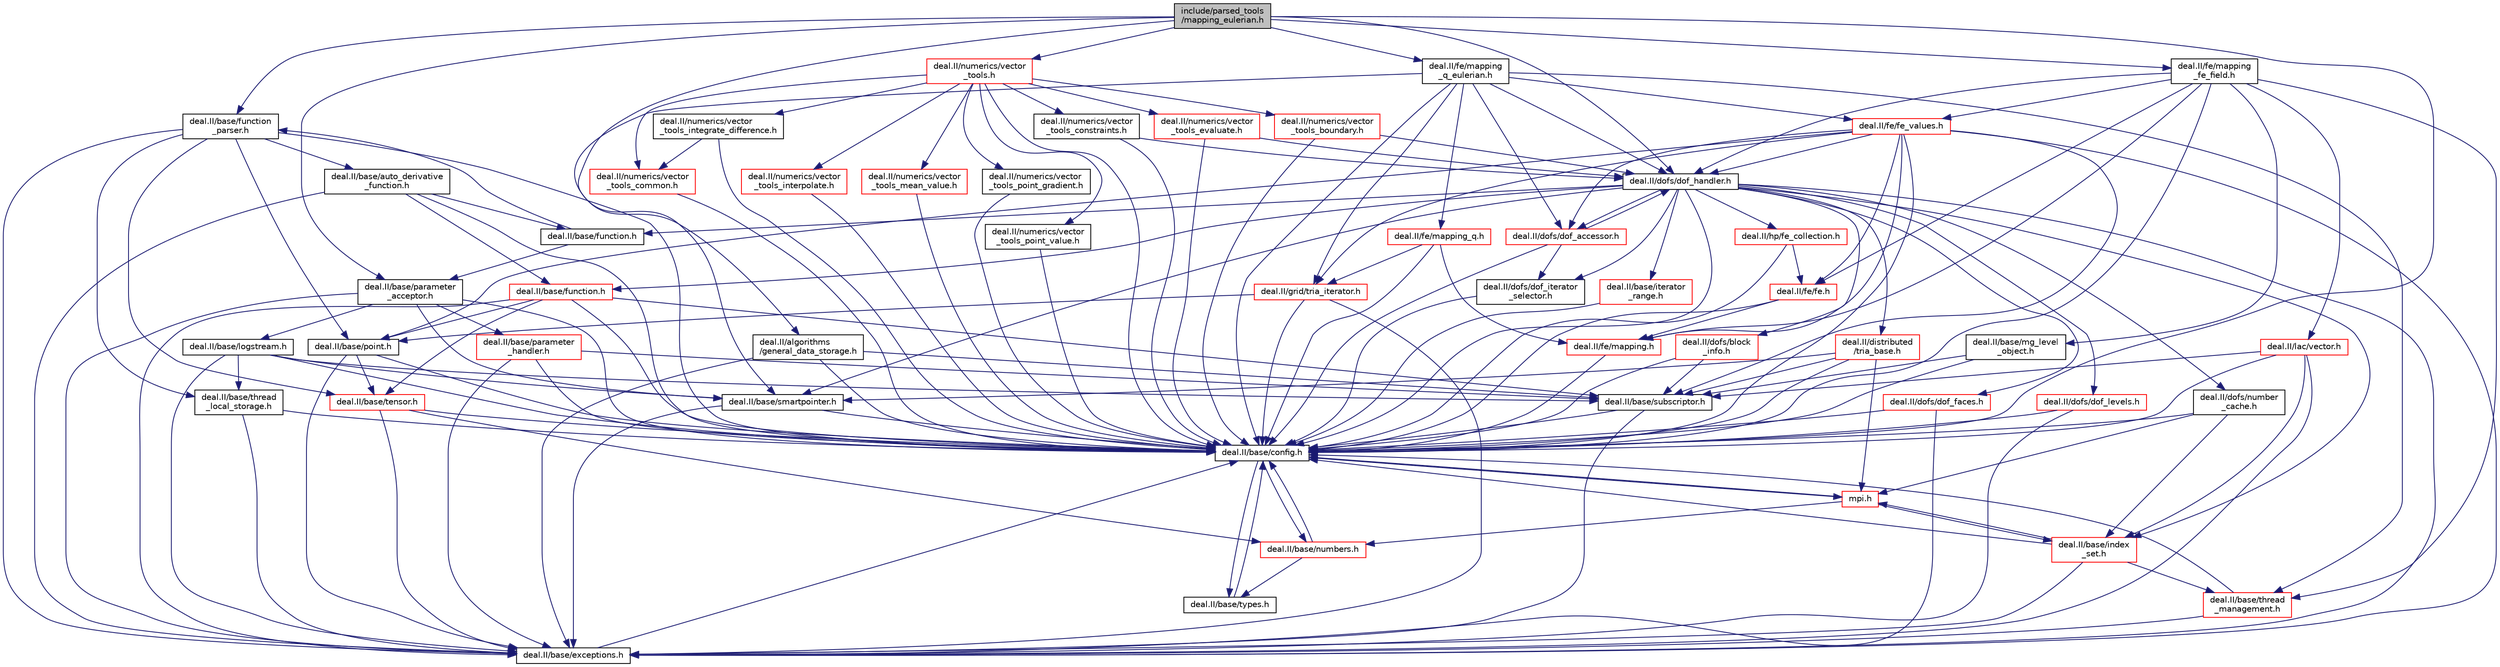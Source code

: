 digraph "include/parsed_tools/mapping_eulerian.h"
{
 // LATEX_PDF_SIZE
  bgcolor="transparent";
  edge [fontname="Helvetica",fontsize="10",labelfontname="Helvetica",labelfontsize="10"];
  node [fontname="Helvetica",fontsize="10",shape=record];
  Node1 [label="include/parsed_tools\l/mapping_eulerian.h",height=0.2,width=0.4,color="black", fillcolor="grey75", style="filled", fontcolor="black",tooltip=" "];
  Node1 -> Node2 [color="midnightblue",fontsize="10",style="solid",fontname="Helvetica"];
  Node2 [label="deal.II/base/config.h",height=0.2,width=0.4,color="black",URL="/__w/fsi-suite/fsi-suite/deal.tag$config_8h.html",tooltip=" "];
  Node2 -> Node3 [color="midnightblue",fontsize="10",style="solid",fontname="Helvetica"];
  Node3 [label="mpi.h",height=0.2,width=0.4,color="red",URL="/__w/fsi-suite/fsi-suite/deal.tag$mpi_8h.html",tooltip=" "];
  Node3 -> Node2 [color="midnightblue",fontsize="10",style="solid",fontname="Helvetica"];
  Node3 -> Node17 [color="midnightblue",fontsize="10",style="solid",fontname="Helvetica"];
  Node17 [label="deal.II/base/index\l_set.h",height=0.2,width=0.4,color="red",URL="/__w/fsi-suite/fsi-suite/deal.tag$index__set_8h.html",tooltip=" "];
  Node17 -> Node2 [color="midnightblue",fontsize="10",style="solid",fontname="Helvetica"];
  Node17 -> Node5 [color="midnightblue",fontsize="10",style="solid",fontname="Helvetica"];
  Node5 [label="deal.II/base/exceptions.h",height=0.2,width=0.4,color="black",URL="/__w/fsi-suite/fsi-suite/deal.tag$include_2deal_8II_2base_2exceptions_8h.html",tooltip=" "];
  Node5 -> Node2 [color="midnightblue",fontsize="10",style="solid",fontname="Helvetica"];
  Node17 -> Node18 [color="midnightblue",fontsize="10",style="solid",fontname="Helvetica"];
  Node18 [label="deal.II/base/thread\l_management.h",height=0.2,width=0.4,color="red",URL="/__w/fsi-suite/fsi-suite/deal.tag$thread__management_8h.html",tooltip=" "];
  Node18 -> Node2 [color="midnightblue",fontsize="10",style="solid",fontname="Helvetica"];
  Node18 -> Node5 [color="midnightblue",fontsize="10",style="solid",fontname="Helvetica"];
  Node17 -> Node3 [color="midnightblue",fontsize="10",style="solid",fontname="Helvetica"];
  Node3 -> Node8 [color="midnightblue",fontsize="10",style="solid",fontname="Helvetica"];
  Node8 [label="deal.II/base/numbers.h",height=0.2,width=0.4,color="red",URL="/__w/fsi-suite/fsi-suite/deal.tag$numbers_8h.html",tooltip=" "];
  Node8 -> Node2 [color="midnightblue",fontsize="10",style="solid",fontname="Helvetica"];
  Node8 -> Node9 [color="midnightblue",fontsize="10",style="solid",fontname="Helvetica"];
  Node9 [label="deal.II/base/types.h",height=0.2,width=0.4,color="black",URL="/__w/fsi-suite/fsi-suite/deal.tag$types_8h.html",tooltip=" "];
  Node9 -> Node2 [color="midnightblue",fontsize="10",style="solid",fontname="Helvetica"];
  Node2 -> Node8 [color="midnightblue",fontsize="10",style="solid",fontname="Helvetica"];
  Node2 -> Node9 [color="midnightblue",fontsize="10",style="solid",fontname="Helvetica"];
  Node1 -> Node22 [color="midnightblue",fontsize="10",style="solid",fontname="Helvetica"];
  Node22 [label="deal.II/algorithms\l/general_data_storage.h",height=0.2,width=0.4,color="black",URL="/__w/fsi-suite/fsi-suite/deal.tag$general__data__storage_8h.html",tooltip=" "];
  Node22 -> Node2 [color="midnightblue",fontsize="10",style="solid",fontname="Helvetica"];
  Node22 -> Node5 [color="midnightblue",fontsize="10",style="solid",fontname="Helvetica"];
  Node22 -> Node23 [color="midnightblue",fontsize="10",style="solid",fontname="Helvetica"];
  Node23 [label="deal.II/base/subscriptor.h",height=0.2,width=0.4,color="black",URL="/__w/fsi-suite/fsi-suite/deal.tag$subscriptor_8h.html",tooltip=" "];
  Node23 -> Node2 [color="midnightblue",fontsize="10",style="solid",fontname="Helvetica"];
  Node23 -> Node5 [color="midnightblue",fontsize="10",style="solid",fontname="Helvetica"];
  Node1 -> Node24 [color="midnightblue",fontsize="10",style="solid",fontname="Helvetica"];
  Node24 [label="deal.II/base/function\l_parser.h",height=0.2,width=0.4,color="black",URL="/__w/fsi-suite/fsi-suite/deal.tag$function__parser_8h.html",tooltip=" "];
  Node24 -> Node2 [color="midnightblue",fontsize="10",style="solid",fontname="Helvetica"];
  Node24 -> Node25 [color="midnightblue",fontsize="10",style="solid",fontname="Helvetica"];
  Node25 [label="deal.II/base/auto_derivative\l_function.h",height=0.2,width=0.4,color="black",URL="/__w/fsi-suite/fsi-suite/deal.tag$auto__derivative__function_8h.html",tooltip=" "];
  Node25 -> Node2 [color="midnightblue",fontsize="10",style="solid",fontname="Helvetica"];
  Node25 -> Node5 [color="midnightblue",fontsize="10",style="solid",fontname="Helvetica"];
  Node25 -> Node26 [color="midnightblue",fontsize="10",style="solid",fontname="Helvetica"];
  Node26 [label="deal.II/base/function.h",height=0.2,width=0.4,color="black",URL="$function_8h.html",tooltip=" "];
  Node26 -> Node24 [color="midnightblue",fontsize="10",style="solid",fontname="Helvetica"];
  Node26 -> Node27 [color="midnightblue",fontsize="10",style="solid",fontname="Helvetica"];
  Node27 [label="deal.II/base/parameter\l_acceptor.h",height=0.2,width=0.4,color="black",URL="/__w/fsi-suite/fsi-suite/deal.tag$parameter__acceptor_8h.html",tooltip=" "];
  Node27 -> Node2 [color="midnightblue",fontsize="10",style="solid",fontname="Helvetica"];
  Node27 -> Node5 [color="midnightblue",fontsize="10",style="solid",fontname="Helvetica"];
  Node27 -> Node28 [color="midnightblue",fontsize="10",style="solid",fontname="Helvetica"];
  Node28 [label="deal.II/base/logstream.h",height=0.2,width=0.4,color="black",URL="/__w/fsi-suite/fsi-suite/deal.tag$logstream_8h.html",tooltip=" "];
  Node28 -> Node2 [color="midnightblue",fontsize="10",style="solid",fontname="Helvetica"];
  Node28 -> Node5 [color="midnightblue",fontsize="10",style="solid",fontname="Helvetica"];
  Node28 -> Node29 [color="midnightblue",fontsize="10",style="solid",fontname="Helvetica"];
  Node29 [label="deal.II/base/smartpointer.h",height=0.2,width=0.4,color="black",URL="/__w/fsi-suite/fsi-suite/deal.tag$smartpointer_8h.html",tooltip=" "];
  Node29 -> Node2 [color="midnightblue",fontsize="10",style="solid",fontname="Helvetica"];
  Node29 -> Node5 [color="midnightblue",fontsize="10",style="solid",fontname="Helvetica"];
  Node28 -> Node23 [color="midnightblue",fontsize="10",style="solid",fontname="Helvetica"];
  Node28 -> Node30 [color="midnightblue",fontsize="10",style="solid",fontname="Helvetica"];
  Node30 [label="deal.II/base/thread\l_local_storage.h",height=0.2,width=0.4,color="black",URL="/__w/fsi-suite/fsi-suite/deal.tag$thread__local__storage_8h.html",tooltip=" "];
  Node30 -> Node2 [color="midnightblue",fontsize="10",style="solid",fontname="Helvetica"];
  Node30 -> Node5 [color="midnightblue",fontsize="10",style="solid",fontname="Helvetica"];
  Node27 -> Node31 [color="midnightblue",fontsize="10",style="solid",fontname="Helvetica"];
  Node31 [label="deal.II/base/parameter\l_handler.h",height=0.2,width=0.4,color="red",URL="/__w/fsi-suite/fsi-suite/deal.tag$parameter__handler_8h.html",tooltip=" "];
  Node31 -> Node2 [color="midnightblue",fontsize="10",style="solid",fontname="Helvetica"];
  Node31 -> Node5 [color="midnightblue",fontsize="10",style="solid",fontname="Helvetica"];
  Node31 -> Node23 [color="midnightblue",fontsize="10",style="solid",fontname="Helvetica"];
  Node27 -> Node29 [color="midnightblue",fontsize="10",style="solid",fontname="Helvetica"];
  Node25 -> Node36 [color="midnightblue",fontsize="10",style="solid",fontname="Helvetica"];
  Node36 [label="deal.II/base/function.h",height=0.2,width=0.4,color="red",URL="/__w/fsi-suite/fsi-suite/deal.tag$function_8h.html",tooltip=" "];
  Node36 -> Node2 [color="midnightblue",fontsize="10",style="solid",fontname="Helvetica"];
  Node36 -> Node5 [color="midnightblue",fontsize="10",style="solid",fontname="Helvetica"];
  Node36 -> Node33 [color="midnightblue",fontsize="10",style="solid",fontname="Helvetica"];
  Node33 [label="deal.II/base/point.h",height=0.2,width=0.4,color="black",URL="/__w/fsi-suite/fsi-suite/deal.tag$base_2point_8h.html",tooltip=" "];
  Node33 -> Node2 [color="midnightblue",fontsize="10",style="solid",fontname="Helvetica"];
  Node33 -> Node5 [color="midnightblue",fontsize="10",style="solid",fontname="Helvetica"];
  Node33 -> Node14 [color="midnightblue",fontsize="10",style="solid",fontname="Helvetica"];
  Node14 [label="deal.II/base/tensor.h",height=0.2,width=0.4,color="red",URL="/__w/fsi-suite/fsi-suite/deal.tag$tensor_8h.html",tooltip=" "];
  Node14 -> Node2 [color="midnightblue",fontsize="10",style="solid",fontname="Helvetica"];
  Node14 -> Node5 [color="midnightblue",fontsize="10",style="solid",fontname="Helvetica"];
  Node14 -> Node8 [color="midnightblue",fontsize="10",style="solid",fontname="Helvetica"];
  Node36 -> Node23 [color="midnightblue",fontsize="10",style="solid",fontname="Helvetica"];
  Node36 -> Node14 [color="midnightblue",fontsize="10",style="solid",fontname="Helvetica"];
  Node24 -> Node5 [color="midnightblue",fontsize="10",style="solid",fontname="Helvetica"];
  Node24 -> Node33 [color="midnightblue",fontsize="10",style="solid",fontname="Helvetica"];
  Node24 -> Node14 [color="midnightblue",fontsize="10",style="solid",fontname="Helvetica"];
  Node24 -> Node30 [color="midnightblue",fontsize="10",style="solid",fontname="Helvetica"];
  Node1 -> Node27 [color="midnightblue",fontsize="10",style="solid",fontname="Helvetica"];
  Node1 -> Node38 [color="midnightblue",fontsize="10",style="solid",fontname="Helvetica"];
  Node38 [label="deal.II/dofs/dof_handler.h",height=0.2,width=0.4,color="black",URL="/__w/fsi-suite/fsi-suite/deal.tag$dofs_2dof__handler_8h.html",tooltip=" "];
  Node38 -> Node2 [color="midnightblue",fontsize="10",style="solid",fontname="Helvetica"];
  Node38 -> Node5 [color="midnightblue",fontsize="10",style="solid",fontname="Helvetica"];
  Node38 -> Node26 [color="midnightblue",fontsize="10",style="solid",fontname="Helvetica"];
  Node38 -> Node36 [color="midnightblue",fontsize="10",style="solid",fontname="Helvetica"];
  Node38 -> Node17 [color="midnightblue",fontsize="10",style="solid",fontname="Helvetica"];
  Node38 -> Node39 [color="midnightblue",fontsize="10",style="solid",fontname="Helvetica"];
  Node39 [label="deal.II/base/iterator\l_range.h",height=0.2,width=0.4,color="red",URL="/__w/fsi-suite/fsi-suite/deal.tag$iterator__range_8h.html",tooltip=" "];
  Node39 -> Node2 [color="midnightblue",fontsize="10",style="solid",fontname="Helvetica"];
  Node38 -> Node29 [color="midnightblue",fontsize="10",style="solid",fontname="Helvetica"];
  Node38 -> Node40 [color="midnightblue",fontsize="10",style="solid",fontname="Helvetica"];
  Node40 [label="deal.II/distributed\l/tria_base.h",height=0.2,width=0.4,color="red",URL="/__w/fsi-suite/fsi-suite/deal.tag$tria__base_8h.html",tooltip=" "];
  Node40 -> Node2 [color="midnightblue",fontsize="10",style="solid",fontname="Helvetica"];
  Node40 -> Node3 [color="midnightblue",fontsize="10",style="solid",fontname="Helvetica"];
  Node40 -> Node29 [color="midnightblue",fontsize="10",style="solid",fontname="Helvetica"];
  Node40 -> Node23 [color="midnightblue",fontsize="10",style="solid",fontname="Helvetica"];
  Node38 -> Node69 [color="midnightblue",fontsize="10",style="solid",fontname="Helvetica"];
  Node69 [label="deal.II/dofs/block\l_info.h",height=0.2,width=0.4,color="red",URL="/__w/fsi-suite/fsi-suite/deal.tag$block__info_8h.html",tooltip=" "];
  Node69 -> Node2 [color="midnightblue",fontsize="10",style="solid",fontname="Helvetica"];
  Node69 -> Node23 [color="midnightblue",fontsize="10",style="solid",fontname="Helvetica"];
  Node38 -> Node71 [color="midnightblue",fontsize="10",style="solid",fontname="Helvetica"];
  Node71 [label="deal.II/dofs/dof_accessor.h",height=0.2,width=0.4,color="red",URL="/__w/fsi-suite/fsi-suite/deal.tag$dof__accessor_8h.html",tooltip=" "];
  Node71 -> Node2 [color="midnightblue",fontsize="10",style="solid",fontname="Helvetica"];
  Node71 -> Node38 [color="midnightblue",fontsize="10",style="solid",fontname="Helvetica"];
  Node71 -> Node72 [color="midnightblue",fontsize="10",style="solid",fontname="Helvetica"];
  Node72 [label="deal.II/dofs/dof_iterator\l_selector.h",height=0.2,width=0.4,color="black",URL="/__w/fsi-suite/fsi-suite/deal.tag$dof__iterator__selector_8h.html",tooltip=" "];
  Node72 -> Node2 [color="midnightblue",fontsize="10",style="solid",fontname="Helvetica"];
  Node38 -> Node74 [color="midnightblue",fontsize="10",style="solid",fontname="Helvetica"];
  Node74 [label="deal.II/dofs/dof_faces.h",height=0.2,width=0.4,color="red",URL="/__w/fsi-suite/fsi-suite/deal.tag$dof__faces_8h.html",tooltip=" "];
  Node74 -> Node2 [color="midnightblue",fontsize="10",style="solid",fontname="Helvetica"];
  Node74 -> Node5 [color="midnightblue",fontsize="10",style="solid",fontname="Helvetica"];
  Node38 -> Node72 [color="midnightblue",fontsize="10",style="solid",fontname="Helvetica"];
  Node38 -> Node76 [color="midnightblue",fontsize="10",style="solid",fontname="Helvetica"];
  Node76 [label="deal.II/dofs/dof_levels.h",height=0.2,width=0.4,color="red",URL="/__w/fsi-suite/fsi-suite/deal.tag$dof__levels_8h.html",tooltip=" "];
  Node76 -> Node2 [color="midnightblue",fontsize="10",style="solid",fontname="Helvetica"];
  Node76 -> Node5 [color="midnightblue",fontsize="10",style="solid",fontname="Helvetica"];
  Node38 -> Node77 [color="midnightblue",fontsize="10",style="solid",fontname="Helvetica"];
  Node77 [label="deal.II/dofs/number\l_cache.h",height=0.2,width=0.4,color="black",URL="/__w/fsi-suite/fsi-suite/deal.tag$number__cache_8h.html",tooltip=" "];
  Node77 -> Node2 [color="midnightblue",fontsize="10",style="solid",fontname="Helvetica"];
  Node77 -> Node17 [color="midnightblue",fontsize="10",style="solid",fontname="Helvetica"];
  Node77 -> Node3 [color="midnightblue",fontsize="10",style="solid",fontname="Helvetica"];
  Node38 -> Node78 [color="midnightblue",fontsize="10",style="solid",fontname="Helvetica"];
  Node78 [label="deal.II/hp/fe_collection.h",height=0.2,width=0.4,color="red",URL="/__w/fsi-suite/fsi-suite/deal.tag$fe__collection_8h.html",tooltip=" "];
  Node78 -> Node2 [color="midnightblue",fontsize="10",style="solid",fontname="Helvetica"];
  Node78 -> Node79 [color="midnightblue",fontsize="10",style="solid",fontname="Helvetica"];
  Node79 [label="deal.II/fe/fe.h",height=0.2,width=0.4,color="red",URL="/__w/fsi-suite/fsi-suite/deal.tag$include_2deal_8II_2fe_2fe_8h.html",tooltip=" "];
  Node79 -> Node2 [color="midnightblue",fontsize="10",style="solid",fontname="Helvetica"];
  Node79 -> Node87 [color="midnightblue",fontsize="10",style="solid",fontname="Helvetica"];
  Node87 [label="deal.II/fe/mapping.h",height=0.2,width=0.4,color="red",URL="/__w/fsi-suite/fsi-suite/deal.tag$mapping_8h.html",tooltip=" "];
  Node87 -> Node2 [color="midnightblue",fontsize="10",style="solid",fontname="Helvetica"];
  Node1 -> Node95 [color="midnightblue",fontsize="10",style="solid",fontname="Helvetica"];
  Node95 [label="deal.II/fe/mapping\l_fe_field.h",height=0.2,width=0.4,color="black",URL="/__w/fsi-suite/fsi-suite/deal.tag$mapping__fe__field_8h.html",tooltip=" "];
  Node95 -> Node2 [color="midnightblue",fontsize="10",style="solid",fontname="Helvetica"];
  Node95 -> Node96 [color="midnightblue",fontsize="10",style="solid",fontname="Helvetica"];
  Node96 [label="deal.II/base/mg_level\l_object.h",height=0.2,width=0.4,color="black",URL="/__w/fsi-suite/fsi-suite/deal.tag$mg__level__object_8h.html",tooltip=" "];
  Node96 -> Node2 [color="midnightblue",fontsize="10",style="solid",fontname="Helvetica"];
  Node96 -> Node23 [color="midnightblue",fontsize="10",style="solid",fontname="Helvetica"];
  Node95 -> Node18 [color="midnightblue",fontsize="10",style="solid",fontname="Helvetica"];
  Node95 -> Node38 [color="midnightblue",fontsize="10",style="solid",fontname="Helvetica"];
  Node95 -> Node79 [color="midnightblue",fontsize="10",style="solid",fontname="Helvetica"];
  Node95 -> Node97 [color="midnightblue",fontsize="10",style="solid",fontname="Helvetica"];
  Node97 [label="deal.II/fe/fe_values.h",height=0.2,width=0.4,color="red",URL="/__w/fsi-suite/fsi-suite/deal.tag$fe_2fe__values_8h.html",tooltip=" "];
  Node97 -> Node2 [color="midnightblue",fontsize="10",style="solid",fontname="Helvetica"];
  Node97 -> Node5 [color="midnightblue",fontsize="10",style="solid",fontname="Helvetica"];
  Node97 -> Node33 [color="midnightblue",fontsize="10",style="solid",fontname="Helvetica"];
  Node97 -> Node23 [color="midnightblue",fontsize="10",style="solid",fontname="Helvetica"];
  Node97 -> Node71 [color="midnightblue",fontsize="10",style="solid",fontname="Helvetica"];
  Node97 -> Node38 [color="midnightblue",fontsize="10",style="solid",fontname="Helvetica"];
  Node97 -> Node79 [color="midnightblue",fontsize="10",style="solid",fontname="Helvetica"];
  Node97 -> Node87 [color="midnightblue",fontsize="10",style="solid",fontname="Helvetica"];
  Node97 -> Node98 [color="midnightblue",fontsize="10",style="solid",fontname="Helvetica"];
  Node98 [label="deal.II/grid/tria_iterator.h",height=0.2,width=0.4,color="red",URL="/__w/fsi-suite/fsi-suite/deal.tag$tria__iterator_8h.html",tooltip=" "];
  Node98 -> Node2 [color="midnightblue",fontsize="10",style="solid",fontname="Helvetica"];
  Node98 -> Node5 [color="midnightblue",fontsize="10",style="solid",fontname="Helvetica"];
  Node98 -> Node33 [color="midnightblue",fontsize="10",style="solid",fontname="Helvetica"];
  Node95 -> Node87 [color="midnightblue",fontsize="10",style="solid",fontname="Helvetica"];
  Node95 -> Node43 [color="midnightblue",fontsize="10",style="solid",fontname="Helvetica"];
  Node43 [label="deal.II/lac/vector.h",height=0.2,width=0.4,color="red",URL="/__w/fsi-suite/fsi-suite/deal.tag$vector_8h.html",tooltip=" "];
  Node43 -> Node2 [color="midnightblue",fontsize="10",style="solid",fontname="Helvetica"];
  Node43 -> Node5 [color="midnightblue",fontsize="10",style="solid",fontname="Helvetica"];
  Node43 -> Node17 [color="midnightblue",fontsize="10",style="solid",fontname="Helvetica"];
  Node43 -> Node23 [color="midnightblue",fontsize="10",style="solid",fontname="Helvetica"];
  Node1 -> Node100 [color="midnightblue",fontsize="10",style="solid",fontname="Helvetica"];
  Node100 [label="deal.II/fe/mapping\l_q_eulerian.h",height=0.2,width=0.4,color="black",URL="/__w/fsi-suite/fsi-suite/deal.tag$mapping__q__eulerian_8h.html",tooltip=" "];
  Node100 -> Node2 [color="midnightblue",fontsize="10",style="solid",fontname="Helvetica"];
  Node100 -> Node29 [color="midnightblue",fontsize="10",style="solid",fontname="Helvetica"];
  Node100 -> Node18 [color="midnightblue",fontsize="10",style="solid",fontname="Helvetica"];
  Node100 -> Node71 [color="midnightblue",fontsize="10",style="solid",fontname="Helvetica"];
  Node100 -> Node38 [color="midnightblue",fontsize="10",style="solid",fontname="Helvetica"];
  Node100 -> Node97 [color="midnightblue",fontsize="10",style="solid",fontname="Helvetica"];
  Node100 -> Node101 [color="midnightblue",fontsize="10",style="solid",fontname="Helvetica"];
  Node101 [label="deal.II/fe/mapping_q.h",height=0.2,width=0.4,color="red",URL="/__w/fsi-suite/fsi-suite/deal.tag$mapping__q_8h.html",tooltip=" "];
  Node101 -> Node2 [color="midnightblue",fontsize="10",style="solid",fontname="Helvetica"];
  Node101 -> Node87 [color="midnightblue",fontsize="10",style="solid",fontname="Helvetica"];
  Node101 -> Node98 [color="midnightblue",fontsize="10",style="solid",fontname="Helvetica"];
  Node100 -> Node98 [color="midnightblue",fontsize="10",style="solid",fontname="Helvetica"];
  Node1 -> Node107 [color="midnightblue",fontsize="10",style="solid",fontname="Helvetica"];
  Node107 [label="deal.II/numerics/vector\l_tools.h",height=0.2,width=0.4,color="red",URL="/__w/fsi-suite/fsi-suite/deal.tag$vector__tools_8h.html",tooltip=" "];
  Node107 -> Node2 [color="midnightblue",fontsize="10",style="solid",fontname="Helvetica"];
  Node107 -> Node108 [color="midnightblue",fontsize="10",style="solid",fontname="Helvetica"];
  Node108 [label="deal.II/numerics/vector\l_tools_boundary.h",height=0.2,width=0.4,color="red",URL="/__w/fsi-suite/fsi-suite/deal.tag$vector__tools__boundary_8h.html",tooltip=" "];
  Node108 -> Node2 [color="midnightblue",fontsize="10",style="solid",fontname="Helvetica"];
  Node108 -> Node38 [color="midnightblue",fontsize="10",style="solid",fontname="Helvetica"];
  Node107 -> Node111 [color="midnightblue",fontsize="10",style="solid",fontname="Helvetica"];
  Node111 [label="deal.II/numerics/vector\l_tools_common.h",height=0.2,width=0.4,color="red",URL="/__w/fsi-suite/fsi-suite/deal.tag$vector__tools__common_8h.html",tooltip=" "];
  Node111 -> Node2 [color="midnightblue",fontsize="10",style="solid",fontname="Helvetica"];
  Node107 -> Node112 [color="midnightblue",fontsize="10",style="solid",fontname="Helvetica"];
  Node112 [label="deal.II/numerics/vector\l_tools_constraints.h",height=0.2,width=0.4,color="black",URL="/__w/fsi-suite/fsi-suite/deal.tag$vector__tools__constraints_8h.html",tooltip=" "];
  Node112 -> Node2 [color="midnightblue",fontsize="10",style="solid",fontname="Helvetica"];
  Node112 -> Node38 [color="midnightblue",fontsize="10",style="solid",fontname="Helvetica"];
  Node107 -> Node113 [color="midnightblue",fontsize="10",style="solid",fontname="Helvetica"];
  Node113 [label="deal.II/numerics/vector\l_tools_evaluate.h",height=0.2,width=0.4,color="red",URL="/__w/fsi-suite/fsi-suite/deal.tag$vector__tools__evaluate_8h.html",tooltip=" "];
  Node113 -> Node2 [color="midnightblue",fontsize="10",style="solid",fontname="Helvetica"];
  Node113 -> Node38 [color="midnightblue",fontsize="10",style="solid",fontname="Helvetica"];
  Node107 -> Node120 [color="midnightblue",fontsize="10",style="solid",fontname="Helvetica"];
  Node120 [label="deal.II/numerics/vector\l_tools_integrate_difference.h",height=0.2,width=0.4,color="black",URL="/__w/fsi-suite/fsi-suite/deal.tag$vector__tools__integrate__difference_8h.html",tooltip=" "];
  Node120 -> Node2 [color="midnightblue",fontsize="10",style="solid",fontname="Helvetica"];
  Node120 -> Node111 [color="midnightblue",fontsize="10",style="solid",fontname="Helvetica"];
  Node107 -> Node121 [color="midnightblue",fontsize="10",style="solid",fontname="Helvetica"];
  Node121 [label="deal.II/numerics/vector\l_tools_interpolate.h",height=0.2,width=0.4,color="red",URL="/__w/fsi-suite/fsi-suite/deal.tag$vector__tools__interpolate_8h.html",tooltip=" "];
  Node121 -> Node2 [color="midnightblue",fontsize="10",style="solid",fontname="Helvetica"];
  Node107 -> Node122 [color="midnightblue",fontsize="10",style="solid",fontname="Helvetica"];
  Node122 [label="deal.II/numerics/vector\l_tools_mean_value.h",height=0.2,width=0.4,color="red",URL="/__w/fsi-suite/fsi-suite/deal.tag$vector__tools__mean__value_8h.html",tooltip=" "];
  Node122 -> Node2 [color="midnightblue",fontsize="10",style="solid",fontname="Helvetica"];
  Node107 -> Node123 [color="midnightblue",fontsize="10",style="solid",fontname="Helvetica"];
  Node123 [label="deal.II/numerics/vector\l_tools_point_gradient.h",height=0.2,width=0.4,color="black",URL="/__w/fsi-suite/fsi-suite/deal.tag$vector__tools__point__gradient_8h.html",tooltip=" "];
  Node123 -> Node2 [color="midnightblue",fontsize="10",style="solid",fontname="Helvetica"];
  Node107 -> Node124 [color="midnightblue",fontsize="10",style="solid",fontname="Helvetica"];
  Node124 [label="deal.II/numerics/vector\l_tools_point_value.h",height=0.2,width=0.4,color="black",URL="/__w/fsi-suite/fsi-suite/deal.tag$vector__tools__point__value_8h.html",tooltip=" "];
  Node124 -> Node2 [color="midnightblue",fontsize="10",style="solid",fontname="Helvetica"];
}
